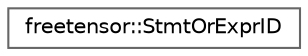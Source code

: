 digraph "Graphical Class Hierarchy"
{
 // LATEX_PDF_SIZE
  bgcolor="transparent";
  edge [fontname=Helvetica,fontsize=10,labelfontname=Helvetica,labelfontsize=10];
  node [fontname=Helvetica,fontsize=10,shape=box,height=0.2,width=0.4];
  rankdir="LR";
  Node0 [label="freetensor::StmtOrExprID",height=0.2,width=0.4,color="grey40", fillcolor="white", style="filled",URL="$classfreetensor_1_1StmtOrExprID.html",tooltip=" "];
}
